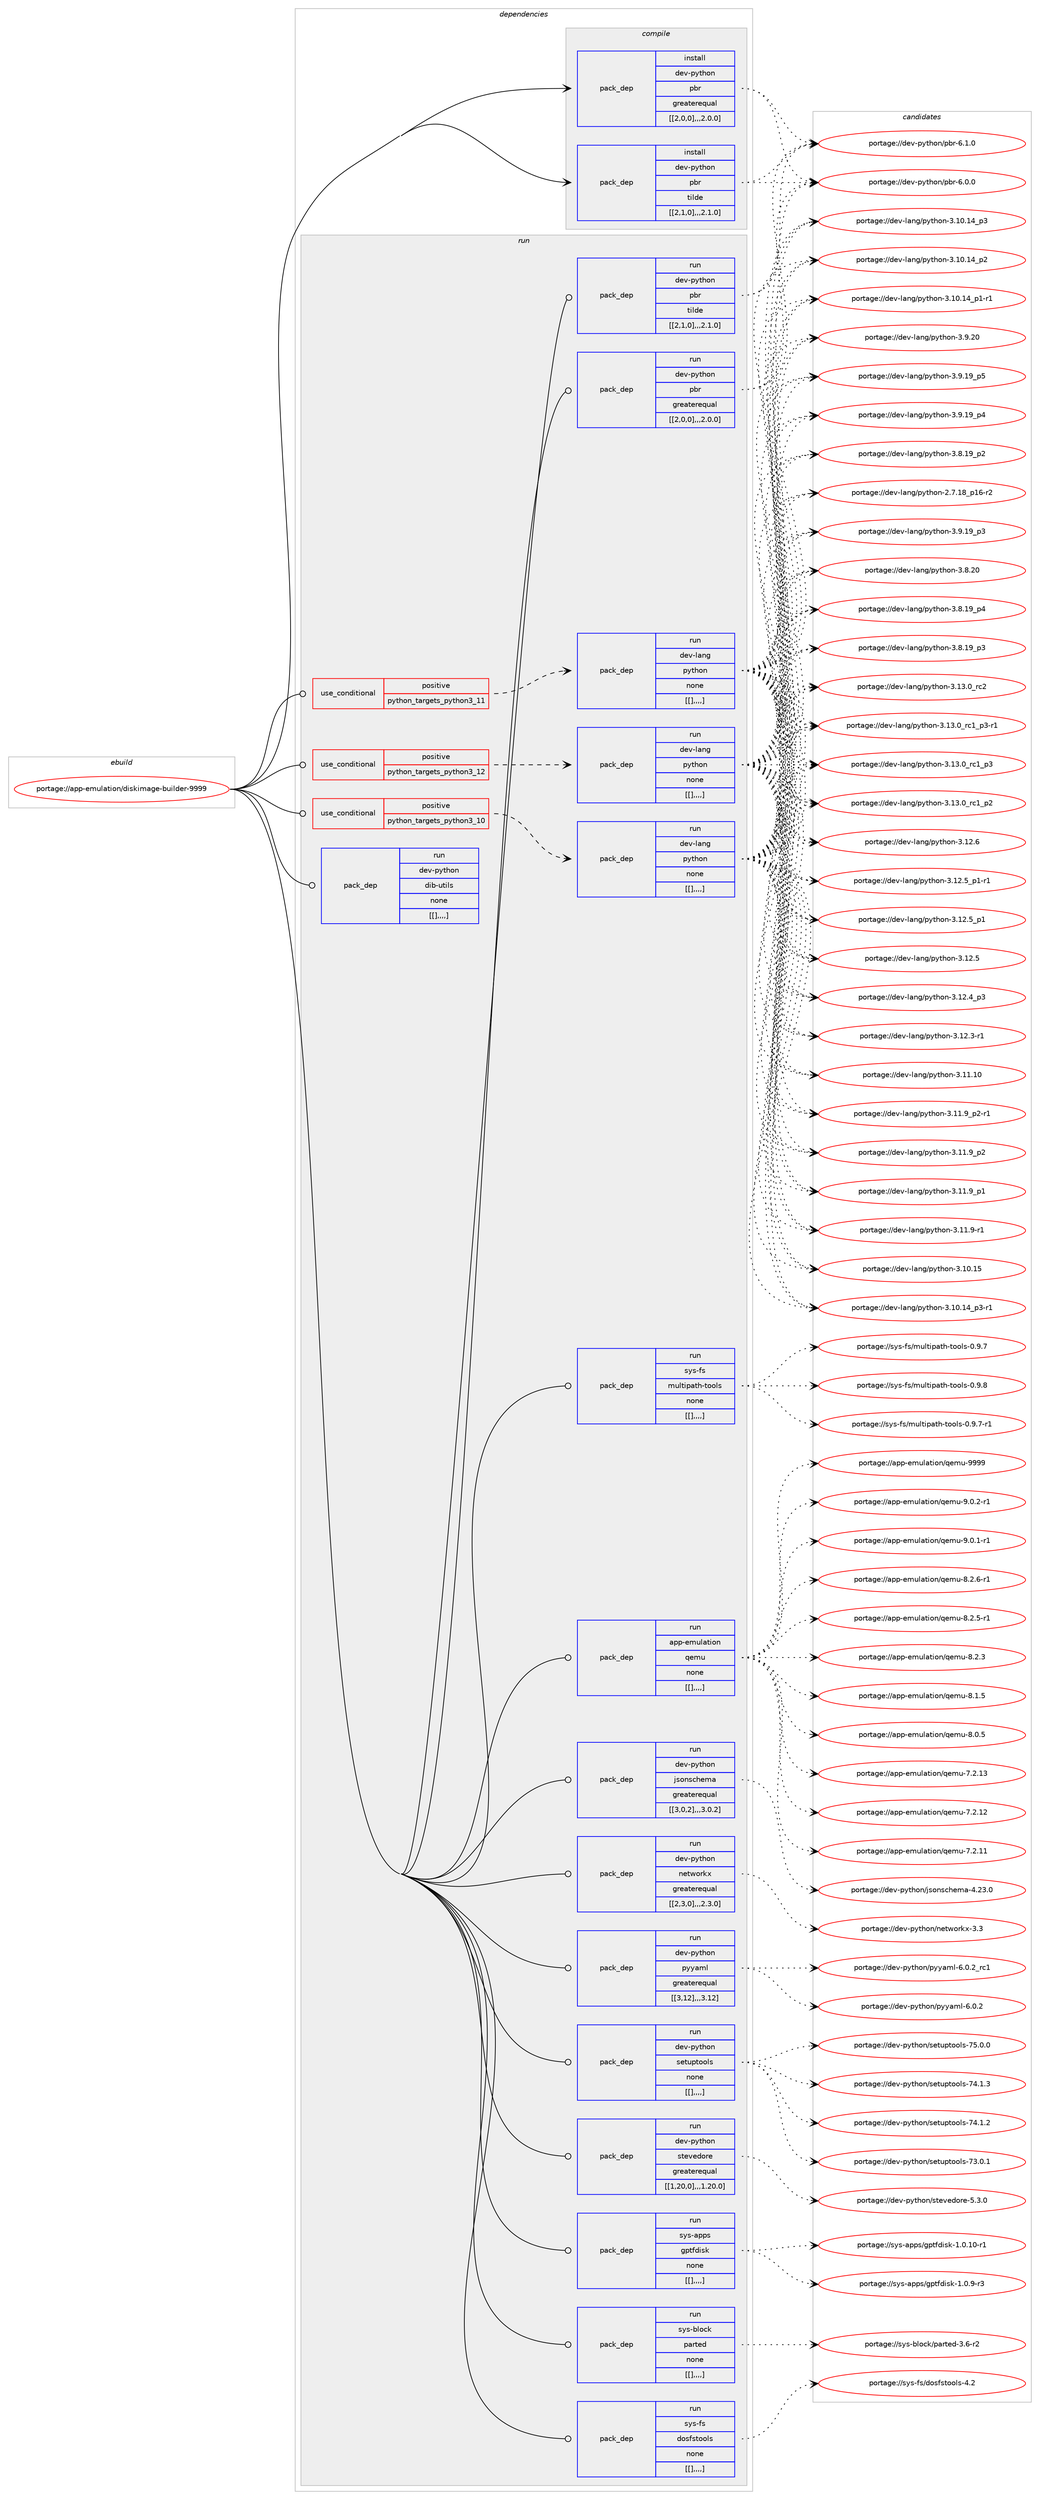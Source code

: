 digraph prolog {

# *************
# Graph options
# *************

newrank=true;
concentrate=true;
compound=true;
graph [rankdir=LR,fontname=Helvetica,fontsize=10,ranksep=1.5];#, ranksep=2.5, nodesep=0.2];
edge  [arrowhead=vee];
node  [fontname=Helvetica,fontsize=10];

# **********
# The ebuild
# **********

subgraph cluster_leftcol {
color=gray;
label=<<i>ebuild</i>>;
id [label="portage://app-emulation/diskimage-builder-9999", color=red, width=4, href="../app-emulation/diskimage-builder-9999.svg"];
}

# ****************
# The dependencies
# ****************

subgraph cluster_midcol {
color=gray;
label=<<i>dependencies</i>>;
subgraph cluster_compile {
fillcolor="#eeeeee";
style=filled;
label=<<i>compile</i>>;
subgraph pack17729 {
dependency24467 [label=<<TABLE BORDER="0" CELLBORDER="1" CELLSPACING="0" CELLPADDING="4" WIDTH="220"><TR><TD ROWSPAN="6" CELLPADDING="30">pack_dep</TD></TR><TR><TD WIDTH="110">install</TD></TR><TR><TD>dev-python</TD></TR><TR><TD>pbr</TD></TR><TR><TD>greaterequal</TD></TR><TR><TD>[[2,0,0],,,2.0.0]</TD></TR></TABLE>>, shape=none, color=blue];
}
id:e -> dependency24467:w [weight=20,style="solid",arrowhead="vee"];
subgraph pack17730 {
dependency24468 [label=<<TABLE BORDER="0" CELLBORDER="1" CELLSPACING="0" CELLPADDING="4" WIDTH="220"><TR><TD ROWSPAN="6" CELLPADDING="30">pack_dep</TD></TR><TR><TD WIDTH="110">install</TD></TR><TR><TD>dev-python</TD></TR><TR><TD>pbr</TD></TR><TR><TD>tilde</TD></TR><TR><TD>[[2,1,0],,,2.1.0]</TD></TR></TABLE>>, shape=none, color=blue];
}
id:e -> dependency24468:w [weight=20,style="solid",arrowhead="vee"];
}
subgraph cluster_compileandrun {
fillcolor="#eeeeee";
style=filled;
label=<<i>compile and run</i>>;
}
subgraph cluster_run {
fillcolor="#eeeeee";
style=filled;
label=<<i>run</i>>;
subgraph cond6586 {
dependency24469 [label=<<TABLE BORDER="0" CELLBORDER="1" CELLSPACING="0" CELLPADDING="4"><TR><TD ROWSPAN="3" CELLPADDING="10">use_conditional</TD></TR><TR><TD>positive</TD></TR><TR><TD>python_targets_python3_10</TD></TR></TABLE>>, shape=none, color=red];
subgraph pack17731 {
dependency24470 [label=<<TABLE BORDER="0" CELLBORDER="1" CELLSPACING="0" CELLPADDING="4" WIDTH="220"><TR><TD ROWSPAN="6" CELLPADDING="30">pack_dep</TD></TR><TR><TD WIDTH="110">run</TD></TR><TR><TD>dev-lang</TD></TR><TR><TD>python</TD></TR><TR><TD>none</TD></TR><TR><TD>[[],,,,]</TD></TR></TABLE>>, shape=none, color=blue];
}
dependency24469:e -> dependency24470:w [weight=20,style="dashed",arrowhead="vee"];
}
id:e -> dependency24469:w [weight=20,style="solid",arrowhead="odot"];
subgraph cond6587 {
dependency24471 [label=<<TABLE BORDER="0" CELLBORDER="1" CELLSPACING="0" CELLPADDING="4"><TR><TD ROWSPAN="3" CELLPADDING="10">use_conditional</TD></TR><TR><TD>positive</TD></TR><TR><TD>python_targets_python3_11</TD></TR></TABLE>>, shape=none, color=red];
subgraph pack17732 {
dependency24472 [label=<<TABLE BORDER="0" CELLBORDER="1" CELLSPACING="0" CELLPADDING="4" WIDTH="220"><TR><TD ROWSPAN="6" CELLPADDING="30">pack_dep</TD></TR><TR><TD WIDTH="110">run</TD></TR><TR><TD>dev-lang</TD></TR><TR><TD>python</TD></TR><TR><TD>none</TD></TR><TR><TD>[[],,,,]</TD></TR></TABLE>>, shape=none, color=blue];
}
dependency24471:e -> dependency24472:w [weight=20,style="dashed",arrowhead="vee"];
}
id:e -> dependency24471:w [weight=20,style="solid",arrowhead="odot"];
subgraph cond6588 {
dependency24473 [label=<<TABLE BORDER="0" CELLBORDER="1" CELLSPACING="0" CELLPADDING="4"><TR><TD ROWSPAN="3" CELLPADDING="10">use_conditional</TD></TR><TR><TD>positive</TD></TR><TR><TD>python_targets_python3_12</TD></TR></TABLE>>, shape=none, color=red];
subgraph pack17733 {
dependency24474 [label=<<TABLE BORDER="0" CELLBORDER="1" CELLSPACING="0" CELLPADDING="4" WIDTH="220"><TR><TD ROWSPAN="6" CELLPADDING="30">pack_dep</TD></TR><TR><TD WIDTH="110">run</TD></TR><TR><TD>dev-lang</TD></TR><TR><TD>python</TD></TR><TR><TD>none</TD></TR><TR><TD>[[],,,,]</TD></TR></TABLE>>, shape=none, color=blue];
}
dependency24473:e -> dependency24474:w [weight=20,style="dashed",arrowhead="vee"];
}
id:e -> dependency24473:w [weight=20,style="solid",arrowhead="odot"];
subgraph pack17734 {
dependency24475 [label=<<TABLE BORDER="0" CELLBORDER="1" CELLSPACING="0" CELLPADDING="4" WIDTH="220"><TR><TD ROWSPAN="6" CELLPADDING="30">pack_dep</TD></TR><TR><TD WIDTH="110">run</TD></TR><TR><TD>app-emulation</TD></TR><TR><TD>qemu</TD></TR><TR><TD>none</TD></TR><TR><TD>[[],,,,]</TD></TR></TABLE>>, shape=none, color=blue];
}
id:e -> dependency24475:w [weight=20,style="solid",arrowhead="odot"];
subgraph pack17735 {
dependency24476 [label=<<TABLE BORDER="0" CELLBORDER="1" CELLSPACING="0" CELLPADDING="4" WIDTH="220"><TR><TD ROWSPAN="6" CELLPADDING="30">pack_dep</TD></TR><TR><TD WIDTH="110">run</TD></TR><TR><TD>dev-python</TD></TR><TR><TD>jsonschema</TD></TR><TR><TD>greaterequal</TD></TR><TR><TD>[[3,0,2],,,3.0.2]</TD></TR></TABLE>>, shape=none, color=blue];
}
id:e -> dependency24476:w [weight=20,style="solid",arrowhead="odot"];
subgraph pack17736 {
dependency24477 [label=<<TABLE BORDER="0" CELLBORDER="1" CELLSPACING="0" CELLPADDING="4" WIDTH="220"><TR><TD ROWSPAN="6" CELLPADDING="30">pack_dep</TD></TR><TR><TD WIDTH="110">run</TD></TR><TR><TD>dev-python</TD></TR><TR><TD>networkx</TD></TR><TR><TD>greaterequal</TD></TR><TR><TD>[[2,3,0],,,2.3.0]</TD></TR></TABLE>>, shape=none, color=blue];
}
id:e -> dependency24477:w [weight=20,style="solid",arrowhead="odot"];
subgraph pack17737 {
dependency24478 [label=<<TABLE BORDER="0" CELLBORDER="1" CELLSPACING="0" CELLPADDING="4" WIDTH="220"><TR><TD ROWSPAN="6" CELLPADDING="30">pack_dep</TD></TR><TR><TD WIDTH="110">run</TD></TR><TR><TD>dev-python</TD></TR><TR><TD>pbr</TD></TR><TR><TD>greaterequal</TD></TR><TR><TD>[[2,0,0],,,2.0.0]</TD></TR></TABLE>>, shape=none, color=blue];
}
id:e -> dependency24478:w [weight=20,style="solid",arrowhead="odot"];
subgraph pack17738 {
dependency24479 [label=<<TABLE BORDER="0" CELLBORDER="1" CELLSPACING="0" CELLPADDING="4" WIDTH="220"><TR><TD ROWSPAN="6" CELLPADDING="30">pack_dep</TD></TR><TR><TD WIDTH="110">run</TD></TR><TR><TD>dev-python</TD></TR><TR><TD>pyyaml</TD></TR><TR><TD>greaterequal</TD></TR><TR><TD>[[3,12],,,3.12]</TD></TR></TABLE>>, shape=none, color=blue];
}
id:e -> dependency24479:w [weight=20,style="solid",arrowhead="odot"];
subgraph pack17739 {
dependency24480 [label=<<TABLE BORDER="0" CELLBORDER="1" CELLSPACING="0" CELLPADDING="4" WIDTH="220"><TR><TD ROWSPAN="6" CELLPADDING="30">pack_dep</TD></TR><TR><TD WIDTH="110">run</TD></TR><TR><TD>dev-python</TD></TR><TR><TD>setuptools</TD></TR><TR><TD>none</TD></TR><TR><TD>[[],,,,]</TD></TR></TABLE>>, shape=none, color=blue];
}
id:e -> dependency24480:w [weight=20,style="solid",arrowhead="odot"];
subgraph pack17740 {
dependency24481 [label=<<TABLE BORDER="0" CELLBORDER="1" CELLSPACING="0" CELLPADDING="4" WIDTH="220"><TR><TD ROWSPAN="6" CELLPADDING="30">pack_dep</TD></TR><TR><TD WIDTH="110">run</TD></TR><TR><TD>dev-python</TD></TR><TR><TD>stevedore</TD></TR><TR><TD>greaterequal</TD></TR><TR><TD>[[1,20,0],,,1.20.0]</TD></TR></TABLE>>, shape=none, color=blue];
}
id:e -> dependency24481:w [weight=20,style="solid",arrowhead="odot"];
subgraph pack17741 {
dependency24482 [label=<<TABLE BORDER="0" CELLBORDER="1" CELLSPACING="0" CELLPADDING="4" WIDTH="220"><TR><TD ROWSPAN="6" CELLPADDING="30">pack_dep</TD></TR><TR><TD WIDTH="110">run</TD></TR><TR><TD>sys-apps</TD></TR><TR><TD>gptfdisk</TD></TR><TR><TD>none</TD></TR><TR><TD>[[],,,,]</TD></TR></TABLE>>, shape=none, color=blue];
}
id:e -> dependency24482:w [weight=20,style="solid",arrowhead="odot"];
subgraph pack17742 {
dependency24483 [label=<<TABLE BORDER="0" CELLBORDER="1" CELLSPACING="0" CELLPADDING="4" WIDTH="220"><TR><TD ROWSPAN="6" CELLPADDING="30">pack_dep</TD></TR><TR><TD WIDTH="110">run</TD></TR><TR><TD>sys-block</TD></TR><TR><TD>parted</TD></TR><TR><TD>none</TD></TR><TR><TD>[[],,,,]</TD></TR></TABLE>>, shape=none, color=blue];
}
id:e -> dependency24483:w [weight=20,style="solid",arrowhead="odot"];
subgraph pack17743 {
dependency24484 [label=<<TABLE BORDER="0" CELLBORDER="1" CELLSPACING="0" CELLPADDING="4" WIDTH="220"><TR><TD ROWSPAN="6" CELLPADDING="30">pack_dep</TD></TR><TR><TD WIDTH="110">run</TD></TR><TR><TD>sys-fs</TD></TR><TR><TD>dosfstools</TD></TR><TR><TD>none</TD></TR><TR><TD>[[],,,,]</TD></TR></TABLE>>, shape=none, color=blue];
}
id:e -> dependency24484:w [weight=20,style="solid",arrowhead="odot"];
subgraph pack17744 {
dependency24485 [label=<<TABLE BORDER="0" CELLBORDER="1" CELLSPACING="0" CELLPADDING="4" WIDTH="220"><TR><TD ROWSPAN="6" CELLPADDING="30">pack_dep</TD></TR><TR><TD WIDTH="110">run</TD></TR><TR><TD>sys-fs</TD></TR><TR><TD>multipath-tools</TD></TR><TR><TD>none</TD></TR><TR><TD>[[],,,,]</TD></TR></TABLE>>, shape=none, color=blue];
}
id:e -> dependency24485:w [weight=20,style="solid",arrowhead="odot"];
subgraph pack17745 {
dependency24486 [label=<<TABLE BORDER="0" CELLBORDER="1" CELLSPACING="0" CELLPADDING="4" WIDTH="220"><TR><TD ROWSPAN="6" CELLPADDING="30">pack_dep</TD></TR><TR><TD WIDTH="110">run</TD></TR><TR><TD>dev-python</TD></TR><TR><TD>dib-utils</TD></TR><TR><TD>none</TD></TR><TR><TD>[[],,,,]</TD></TR></TABLE>>, shape=none, color=blue];
}
id:e -> dependency24486:w [weight=20,style="solid",arrowhead="odot"];
subgraph pack17746 {
dependency24487 [label=<<TABLE BORDER="0" CELLBORDER="1" CELLSPACING="0" CELLPADDING="4" WIDTH="220"><TR><TD ROWSPAN="6" CELLPADDING="30">pack_dep</TD></TR><TR><TD WIDTH="110">run</TD></TR><TR><TD>dev-python</TD></TR><TR><TD>pbr</TD></TR><TR><TD>tilde</TD></TR><TR><TD>[[2,1,0],,,2.1.0]</TD></TR></TABLE>>, shape=none, color=blue];
}
id:e -> dependency24487:w [weight=20,style="solid",arrowhead="odot"];
}
}

# **************
# The candidates
# **************

subgraph cluster_choices {
rank=same;
color=gray;
label=<<i>candidates</i>>;

subgraph choice17729 {
color=black;
nodesep=1;
choice100101118451121211161041111104711298114455446494648 [label="portage://dev-python/pbr-6.1.0", color=red, width=4,href="../dev-python/pbr-6.1.0.svg"];
choice100101118451121211161041111104711298114455446484648 [label="portage://dev-python/pbr-6.0.0", color=red, width=4,href="../dev-python/pbr-6.0.0.svg"];
dependency24467:e -> choice100101118451121211161041111104711298114455446494648:w [style=dotted,weight="100"];
dependency24467:e -> choice100101118451121211161041111104711298114455446484648:w [style=dotted,weight="100"];
}
subgraph choice17730 {
color=black;
nodesep=1;
choice100101118451121211161041111104711298114455446494648 [label="portage://dev-python/pbr-6.1.0", color=red, width=4,href="../dev-python/pbr-6.1.0.svg"];
choice100101118451121211161041111104711298114455446484648 [label="portage://dev-python/pbr-6.0.0", color=red, width=4,href="../dev-python/pbr-6.0.0.svg"];
dependency24468:e -> choice100101118451121211161041111104711298114455446494648:w [style=dotted,weight="100"];
dependency24468:e -> choice100101118451121211161041111104711298114455446484648:w [style=dotted,weight="100"];
}
subgraph choice17731 {
color=black;
nodesep=1;
choice10010111845108971101034711212111610411111045514649514648951149950 [label="portage://dev-lang/python-3.13.0_rc2", color=red, width=4,href="../dev-lang/python-3.13.0_rc2.svg"];
choice1001011184510897110103471121211161041111104551464951464895114994995112514511449 [label="portage://dev-lang/python-3.13.0_rc1_p3-r1", color=red, width=4,href="../dev-lang/python-3.13.0_rc1_p3-r1.svg"];
choice100101118451089711010347112121116104111110455146495146489511499499511251 [label="portage://dev-lang/python-3.13.0_rc1_p3", color=red, width=4,href="../dev-lang/python-3.13.0_rc1_p3.svg"];
choice100101118451089711010347112121116104111110455146495146489511499499511250 [label="portage://dev-lang/python-3.13.0_rc1_p2", color=red, width=4,href="../dev-lang/python-3.13.0_rc1_p2.svg"];
choice10010111845108971101034711212111610411111045514649504654 [label="portage://dev-lang/python-3.12.6", color=red, width=4,href="../dev-lang/python-3.12.6.svg"];
choice1001011184510897110103471121211161041111104551464950465395112494511449 [label="portage://dev-lang/python-3.12.5_p1-r1", color=red, width=4,href="../dev-lang/python-3.12.5_p1-r1.svg"];
choice100101118451089711010347112121116104111110455146495046539511249 [label="portage://dev-lang/python-3.12.5_p1", color=red, width=4,href="../dev-lang/python-3.12.5_p1.svg"];
choice10010111845108971101034711212111610411111045514649504653 [label="portage://dev-lang/python-3.12.5", color=red, width=4,href="../dev-lang/python-3.12.5.svg"];
choice100101118451089711010347112121116104111110455146495046529511251 [label="portage://dev-lang/python-3.12.4_p3", color=red, width=4,href="../dev-lang/python-3.12.4_p3.svg"];
choice100101118451089711010347112121116104111110455146495046514511449 [label="portage://dev-lang/python-3.12.3-r1", color=red, width=4,href="../dev-lang/python-3.12.3-r1.svg"];
choice1001011184510897110103471121211161041111104551464949464948 [label="portage://dev-lang/python-3.11.10", color=red, width=4,href="../dev-lang/python-3.11.10.svg"];
choice1001011184510897110103471121211161041111104551464949465795112504511449 [label="portage://dev-lang/python-3.11.9_p2-r1", color=red, width=4,href="../dev-lang/python-3.11.9_p2-r1.svg"];
choice100101118451089711010347112121116104111110455146494946579511250 [label="portage://dev-lang/python-3.11.9_p2", color=red, width=4,href="../dev-lang/python-3.11.9_p2.svg"];
choice100101118451089711010347112121116104111110455146494946579511249 [label="portage://dev-lang/python-3.11.9_p1", color=red, width=4,href="../dev-lang/python-3.11.9_p1.svg"];
choice100101118451089711010347112121116104111110455146494946574511449 [label="portage://dev-lang/python-3.11.9-r1", color=red, width=4,href="../dev-lang/python-3.11.9-r1.svg"];
choice1001011184510897110103471121211161041111104551464948464953 [label="portage://dev-lang/python-3.10.15", color=red, width=4,href="../dev-lang/python-3.10.15.svg"];
choice100101118451089711010347112121116104111110455146494846495295112514511449 [label="portage://dev-lang/python-3.10.14_p3-r1", color=red, width=4,href="../dev-lang/python-3.10.14_p3-r1.svg"];
choice10010111845108971101034711212111610411111045514649484649529511251 [label="portage://dev-lang/python-3.10.14_p3", color=red, width=4,href="../dev-lang/python-3.10.14_p3.svg"];
choice10010111845108971101034711212111610411111045514649484649529511250 [label="portage://dev-lang/python-3.10.14_p2", color=red, width=4,href="../dev-lang/python-3.10.14_p2.svg"];
choice100101118451089711010347112121116104111110455146494846495295112494511449 [label="portage://dev-lang/python-3.10.14_p1-r1", color=red, width=4,href="../dev-lang/python-3.10.14_p1-r1.svg"];
choice10010111845108971101034711212111610411111045514657465048 [label="portage://dev-lang/python-3.9.20", color=red, width=4,href="../dev-lang/python-3.9.20.svg"];
choice100101118451089711010347112121116104111110455146574649579511253 [label="portage://dev-lang/python-3.9.19_p5", color=red, width=4,href="../dev-lang/python-3.9.19_p5.svg"];
choice100101118451089711010347112121116104111110455146574649579511252 [label="portage://dev-lang/python-3.9.19_p4", color=red, width=4,href="../dev-lang/python-3.9.19_p4.svg"];
choice100101118451089711010347112121116104111110455146574649579511251 [label="portage://dev-lang/python-3.9.19_p3", color=red, width=4,href="../dev-lang/python-3.9.19_p3.svg"];
choice10010111845108971101034711212111610411111045514656465048 [label="portage://dev-lang/python-3.8.20", color=red, width=4,href="../dev-lang/python-3.8.20.svg"];
choice100101118451089711010347112121116104111110455146564649579511252 [label="portage://dev-lang/python-3.8.19_p4", color=red, width=4,href="../dev-lang/python-3.8.19_p4.svg"];
choice100101118451089711010347112121116104111110455146564649579511251 [label="portage://dev-lang/python-3.8.19_p3", color=red, width=4,href="../dev-lang/python-3.8.19_p3.svg"];
choice100101118451089711010347112121116104111110455146564649579511250 [label="portage://dev-lang/python-3.8.19_p2", color=red, width=4,href="../dev-lang/python-3.8.19_p2.svg"];
choice100101118451089711010347112121116104111110455046554649569511249544511450 [label="portage://dev-lang/python-2.7.18_p16-r2", color=red, width=4,href="../dev-lang/python-2.7.18_p16-r2.svg"];
dependency24470:e -> choice10010111845108971101034711212111610411111045514649514648951149950:w [style=dotted,weight="100"];
dependency24470:e -> choice1001011184510897110103471121211161041111104551464951464895114994995112514511449:w [style=dotted,weight="100"];
dependency24470:e -> choice100101118451089711010347112121116104111110455146495146489511499499511251:w [style=dotted,weight="100"];
dependency24470:e -> choice100101118451089711010347112121116104111110455146495146489511499499511250:w [style=dotted,weight="100"];
dependency24470:e -> choice10010111845108971101034711212111610411111045514649504654:w [style=dotted,weight="100"];
dependency24470:e -> choice1001011184510897110103471121211161041111104551464950465395112494511449:w [style=dotted,weight="100"];
dependency24470:e -> choice100101118451089711010347112121116104111110455146495046539511249:w [style=dotted,weight="100"];
dependency24470:e -> choice10010111845108971101034711212111610411111045514649504653:w [style=dotted,weight="100"];
dependency24470:e -> choice100101118451089711010347112121116104111110455146495046529511251:w [style=dotted,weight="100"];
dependency24470:e -> choice100101118451089711010347112121116104111110455146495046514511449:w [style=dotted,weight="100"];
dependency24470:e -> choice1001011184510897110103471121211161041111104551464949464948:w [style=dotted,weight="100"];
dependency24470:e -> choice1001011184510897110103471121211161041111104551464949465795112504511449:w [style=dotted,weight="100"];
dependency24470:e -> choice100101118451089711010347112121116104111110455146494946579511250:w [style=dotted,weight="100"];
dependency24470:e -> choice100101118451089711010347112121116104111110455146494946579511249:w [style=dotted,weight="100"];
dependency24470:e -> choice100101118451089711010347112121116104111110455146494946574511449:w [style=dotted,weight="100"];
dependency24470:e -> choice1001011184510897110103471121211161041111104551464948464953:w [style=dotted,weight="100"];
dependency24470:e -> choice100101118451089711010347112121116104111110455146494846495295112514511449:w [style=dotted,weight="100"];
dependency24470:e -> choice10010111845108971101034711212111610411111045514649484649529511251:w [style=dotted,weight="100"];
dependency24470:e -> choice10010111845108971101034711212111610411111045514649484649529511250:w [style=dotted,weight="100"];
dependency24470:e -> choice100101118451089711010347112121116104111110455146494846495295112494511449:w [style=dotted,weight="100"];
dependency24470:e -> choice10010111845108971101034711212111610411111045514657465048:w [style=dotted,weight="100"];
dependency24470:e -> choice100101118451089711010347112121116104111110455146574649579511253:w [style=dotted,weight="100"];
dependency24470:e -> choice100101118451089711010347112121116104111110455146574649579511252:w [style=dotted,weight="100"];
dependency24470:e -> choice100101118451089711010347112121116104111110455146574649579511251:w [style=dotted,weight="100"];
dependency24470:e -> choice10010111845108971101034711212111610411111045514656465048:w [style=dotted,weight="100"];
dependency24470:e -> choice100101118451089711010347112121116104111110455146564649579511252:w [style=dotted,weight="100"];
dependency24470:e -> choice100101118451089711010347112121116104111110455146564649579511251:w [style=dotted,weight="100"];
dependency24470:e -> choice100101118451089711010347112121116104111110455146564649579511250:w [style=dotted,weight="100"];
dependency24470:e -> choice100101118451089711010347112121116104111110455046554649569511249544511450:w [style=dotted,weight="100"];
}
subgraph choice17732 {
color=black;
nodesep=1;
choice10010111845108971101034711212111610411111045514649514648951149950 [label="portage://dev-lang/python-3.13.0_rc2", color=red, width=4,href="../dev-lang/python-3.13.0_rc2.svg"];
choice1001011184510897110103471121211161041111104551464951464895114994995112514511449 [label="portage://dev-lang/python-3.13.0_rc1_p3-r1", color=red, width=4,href="../dev-lang/python-3.13.0_rc1_p3-r1.svg"];
choice100101118451089711010347112121116104111110455146495146489511499499511251 [label="portage://dev-lang/python-3.13.0_rc1_p3", color=red, width=4,href="../dev-lang/python-3.13.0_rc1_p3.svg"];
choice100101118451089711010347112121116104111110455146495146489511499499511250 [label="portage://dev-lang/python-3.13.0_rc1_p2", color=red, width=4,href="../dev-lang/python-3.13.0_rc1_p2.svg"];
choice10010111845108971101034711212111610411111045514649504654 [label="portage://dev-lang/python-3.12.6", color=red, width=4,href="../dev-lang/python-3.12.6.svg"];
choice1001011184510897110103471121211161041111104551464950465395112494511449 [label="portage://dev-lang/python-3.12.5_p1-r1", color=red, width=4,href="../dev-lang/python-3.12.5_p1-r1.svg"];
choice100101118451089711010347112121116104111110455146495046539511249 [label="portage://dev-lang/python-3.12.5_p1", color=red, width=4,href="../dev-lang/python-3.12.5_p1.svg"];
choice10010111845108971101034711212111610411111045514649504653 [label="portage://dev-lang/python-3.12.5", color=red, width=4,href="../dev-lang/python-3.12.5.svg"];
choice100101118451089711010347112121116104111110455146495046529511251 [label="portage://dev-lang/python-3.12.4_p3", color=red, width=4,href="../dev-lang/python-3.12.4_p3.svg"];
choice100101118451089711010347112121116104111110455146495046514511449 [label="portage://dev-lang/python-3.12.3-r1", color=red, width=4,href="../dev-lang/python-3.12.3-r1.svg"];
choice1001011184510897110103471121211161041111104551464949464948 [label="portage://dev-lang/python-3.11.10", color=red, width=4,href="../dev-lang/python-3.11.10.svg"];
choice1001011184510897110103471121211161041111104551464949465795112504511449 [label="portage://dev-lang/python-3.11.9_p2-r1", color=red, width=4,href="../dev-lang/python-3.11.9_p2-r1.svg"];
choice100101118451089711010347112121116104111110455146494946579511250 [label="portage://dev-lang/python-3.11.9_p2", color=red, width=4,href="../dev-lang/python-3.11.9_p2.svg"];
choice100101118451089711010347112121116104111110455146494946579511249 [label="portage://dev-lang/python-3.11.9_p1", color=red, width=4,href="../dev-lang/python-3.11.9_p1.svg"];
choice100101118451089711010347112121116104111110455146494946574511449 [label="portage://dev-lang/python-3.11.9-r1", color=red, width=4,href="../dev-lang/python-3.11.9-r1.svg"];
choice1001011184510897110103471121211161041111104551464948464953 [label="portage://dev-lang/python-3.10.15", color=red, width=4,href="../dev-lang/python-3.10.15.svg"];
choice100101118451089711010347112121116104111110455146494846495295112514511449 [label="portage://dev-lang/python-3.10.14_p3-r1", color=red, width=4,href="../dev-lang/python-3.10.14_p3-r1.svg"];
choice10010111845108971101034711212111610411111045514649484649529511251 [label="portage://dev-lang/python-3.10.14_p3", color=red, width=4,href="../dev-lang/python-3.10.14_p3.svg"];
choice10010111845108971101034711212111610411111045514649484649529511250 [label="portage://dev-lang/python-3.10.14_p2", color=red, width=4,href="../dev-lang/python-3.10.14_p2.svg"];
choice100101118451089711010347112121116104111110455146494846495295112494511449 [label="portage://dev-lang/python-3.10.14_p1-r1", color=red, width=4,href="../dev-lang/python-3.10.14_p1-r1.svg"];
choice10010111845108971101034711212111610411111045514657465048 [label="portage://dev-lang/python-3.9.20", color=red, width=4,href="../dev-lang/python-3.9.20.svg"];
choice100101118451089711010347112121116104111110455146574649579511253 [label="portage://dev-lang/python-3.9.19_p5", color=red, width=4,href="../dev-lang/python-3.9.19_p5.svg"];
choice100101118451089711010347112121116104111110455146574649579511252 [label="portage://dev-lang/python-3.9.19_p4", color=red, width=4,href="../dev-lang/python-3.9.19_p4.svg"];
choice100101118451089711010347112121116104111110455146574649579511251 [label="portage://dev-lang/python-3.9.19_p3", color=red, width=4,href="../dev-lang/python-3.9.19_p3.svg"];
choice10010111845108971101034711212111610411111045514656465048 [label="portage://dev-lang/python-3.8.20", color=red, width=4,href="../dev-lang/python-3.8.20.svg"];
choice100101118451089711010347112121116104111110455146564649579511252 [label="portage://dev-lang/python-3.8.19_p4", color=red, width=4,href="../dev-lang/python-3.8.19_p4.svg"];
choice100101118451089711010347112121116104111110455146564649579511251 [label="portage://dev-lang/python-3.8.19_p3", color=red, width=4,href="../dev-lang/python-3.8.19_p3.svg"];
choice100101118451089711010347112121116104111110455146564649579511250 [label="portage://dev-lang/python-3.8.19_p2", color=red, width=4,href="../dev-lang/python-3.8.19_p2.svg"];
choice100101118451089711010347112121116104111110455046554649569511249544511450 [label="portage://dev-lang/python-2.7.18_p16-r2", color=red, width=4,href="../dev-lang/python-2.7.18_p16-r2.svg"];
dependency24472:e -> choice10010111845108971101034711212111610411111045514649514648951149950:w [style=dotted,weight="100"];
dependency24472:e -> choice1001011184510897110103471121211161041111104551464951464895114994995112514511449:w [style=dotted,weight="100"];
dependency24472:e -> choice100101118451089711010347112121116104111110455146495146489511499499511251:w [style=dotted,weight="100"];
dependency24472:e -> choice100101118451089711010347112121116104111110455146495146489511499499511250:w [style=dotted,weight="100"];
dependency24472:e -> choice10010111845108971101034711212111610411111045514649504654:w [style=dotted,weight="100"];
dependency24472:e -> choice1001011184510897110103471121211161041111104551464950465395112494511449:w [style=dotted,weight="100"];
dependency24472:e -> choice100101118451089711010347112121116104111110455146495046539511249:w [style=dotted,weight="100"];
dependency24472:e -> choice10010111845108971101034711212111610411111045514649504653:w [style=dotted,weight="100"];
dependency24472:e -> choice100101118451089711010347112121116104111110455146495046529511251:w [style=dotted,weight="100"];
dependency24472:e -> choice100101118451089711010347112121116104111110455146495046514511449:w [style=dotted,weight="100"];
dependency24472:e -> choice1001011184510897110103471121211161041111104551464949464948:w [style=dotted,weight="100"];
dependency24472:e -> choice1001011184510897110103471121211161041111104551464949465795112504511449:w [style=dotted,weight="100"];
dependency24472:e -> choice100101118451089711010347112121116104111110455146494946579511250:w [style=dotted,weight="100"];
dependency24472:e -> choice100101118451089711010347112121116104111110455146494946579511249:w [style=dotted,weight="100"];
dependency24472:e -> choice100101118451089711010347112121116104111110455146494946574511449:w [style=dotted,weight="100"];
dependency24472:e -> choice1001011184510897110103471121211161041111104551464948464953:w [style=dotted,weight="100"];
dependency24472:e -> choice100101118451089711010347112121116104111110455146494846495295112514511449:w [style=dotted,weight="100"];
dependency24472:e -> choice10010111845108971101034711212111610411111045514649484649529511251:w [style=dotted,weight="100"];
dependency24472:e -> choice10010111845108971101034711212111610411111045514649484649529511250:w [style=dotted,weight="100"];
dependency24472:e -> choice100101118451089711010347112121116104111110455146494846495295112494511449:w [style=dotted,weight="100"];
dependency24472:e -> choice10010111845108971101034711212111610411111045514657465048:w [style=dotted,weight="100"];
dependency24472:e -> choice100101118451089711010347112121116104111110455146574649579511253:w [style=dotted,weight="100"];
dependency24472:e -> choice100101118451089711010347112121116104111110455146574649579511252:w [style=dotted,weight="100"];
dependency24472:e -> choice100101118451089711010347112121116104111110455146574649579511251:w [style=dotted,weight="100"];
dependency24472:e -> choice10010111845108971101034711212111610411111045514656465048:w [style=dotted,weight="100"];
dependency24472:e -> choice100101118451089711010347112121116104111110455146564649579511252:w [style=dotted,weight="100"];
dependency24472:e -> choice100101118451089711010347112121116104111110455146564649579511251:w [style=dotted,weight="100"];
dependency24472:e -> choice100101118451089711010347112121116104111110455146564649579511250:w [style=dotted,weight="100"];
dependency24472:e -> choice100101118451089711010347112121116104111110455046554649569511249544511450:w [style=dotted,weight="100"];
}
subgraph choice17733 {
color=black;
nodesep=1;
choice10010111845108971101034711212111610411111045514649514648951149950 [label="portage://dev-lang/python-3.13.0_rc2", color=red, width=4,href="../dev-lang/python-3.13.0_rc2.svg"];
choice1001011184510897110103471121211161041111104551464951464895114994995112514511449 [label="portage://dev-lang/python-3.13.0_rc1_p3-r1", color=red, width=4,href="../dev-lang/python-3.13.0_rc1_p3-r1.svg"];
choice100101118451089711010347112121116104111110455146495146489511499499511251 [label="portage://dev-lang/python-3.13.0_rc1_p3", color=red, width=4,href="../dev-lang/python-3.13.0_rc1_p3.svg"];
choice100101118451089711010347112121116104111110455146495146489511499499511250 [label="portage://dev-lang/python-3.13.0_rc1_p2", color=red, width=4,href="../dev-lang/python-3.13.0_rc1_p2.svg"];
choice10010111845108971101034711212111610411111045514649504654 [label="portage://dev-lang/python-3.12.6", color=red, width=4,href="../dev-lang/python-3.12.6.svg"];
choice1001011184510897110103471121211161041111104551464950465395112494511449 [label="portage://dev-lang/python-3.12.5_p1-r1", color=red, width=4,href="../dev-lang/python-3.12.5_p1-r1.svg"];
choice100101118451089711010347112121116104111110455146495046539511249 [label="portage://dev-lang/python-3.12.5_p1", color=red, width=4,href="../dev-lang/python-3.12.5_p1.svg"];
choice10010111845108971101034711212111610411111045514649504653 [label="portage://dev-lang/python-3.12.5", color=red, width=4,href="../dev-lang/python-3.12.5.svg"];
choice100101118451089711010347112121116104111110455146495046529511251 [label="portage://dev-lang/python-3.12.4_p3", color=red, width=4,href="../dev-lang/python-3.12.4_p3.svg"];
choice100101118451089711010347112121116104111110455146495046514511449 [label="portage://dev-lang/python-3.12.3-r1", color=red, width=4,href="../dev-lang/python-3.12.3-r1.svg"];
choice1001011184510897110103471121211161041111104551464949464948 [label="portage://dev-lang/python-3.11.10", color=red, width=4,href="../dev-lang/python-3.11.10.svg"];
choice1001011184510897110103471121211161041111104551464949465795112504511449 [label="portage://dev-lang/python-3.11.9_p2-r1", color=red, width=4,href="../dev-lang/python-3.11.9_p2-r1.svg"];
choice100101118451089711010347112121116104111110455146494946579511250 [label="portage://dev-lang/python-3.11.9_p2", color=red, width=4,href="../dev-lang/python-3.11.9_p2.svg"];
choice100101118451089711010347112121116104111110455146494946579511249 [label="portage://dev-lang/python-3.11.9_p1", color=red, width=4,href="../dev-lang/python-3.11.9_p1.svg"];
choice100101118451089711010347112121116104111110455146494946574511449 [label="portage://dev-lang/python-3.11.9-r1", color=red, width=4,href="../dev-lang/python-3.11.9-r1.svg"];
choice1001011184510897110103471121211161041111104551464948464953 [label="portage://dev-lang/python-3.10.15", color=red, width=4,href="../dev-lang/python-3.10.15.svg"];
choice100101118451089711010347112121116104111110455146494846495295112514511449 [label="portage://dev-lang/python-3.10.14_p3-r1", color=red, width=4,href="../dev-lang/python-3.10.14_p3-r1.svg"];
choice10010111845108971101034711212111610411111045514649484649529511251 [label="portage://dev-lang/python-3.10.14_p3", color=red, width=4,href="../dev-lang/python-3.10.14_p3.svg"];
choice10010111845108971101034711212111610411111045514649484649529511250 [label="portage://dev-lang/python-3.10.14_p2", color=red, width=4,href="../dev-lang/python-3.10.14_p2.svg"];
choice100101118451089711010347112121116104111110455146494846495295112494511449 [label="portage://dev-lang/python-3.10.14_p1-r1", color=red, width=4,href="../dev-lang/python-3.10.14_p1-r1.svg"];
choice10010111845108971101034711212111610411111045514657465048 [label="portage://dev-lang/python-3.9.20", color=red, width=4,href="../dev-lang/python-3.9.20.svg"];
choice100101118451089711010347112121116104111110455146574649579511253 [label="portage://dev-lang/python-3.9.19_p5", color=red, width=4,href="../dev-lang/python-3.9.19_p5.svg"];
choice100101118451089711010347112121116104111110455146574649579511252 [label="portage://dev-lang/python-3.9.19_p4", color=red, width=4,href="../dev-lang/python-3.9.19_p4.svg"];
choice100101118451089711010347112121116104111110455146574649579511251 [label="portage://dev-lang/python-3.9.19_p3", color=red, width=4,href="../dev-lang/python-3.9.19_p3.svg"];
choice10010111845108971101034711212111610411111045514656465048 [label="portage://dev-lang/python-3.8.20", color=red, width=4,href="../dev-lang/python-3.8.20.svg"];
choice100101118451089711010347112121116104111110455146564649579511252 [label="portage://dev-lang/python-3.8.19_p4", color=red, width=4,href="../dev-lang/python-3.8.19_p4.svg"];
choice100101118451089711010347112121116104111110455146564649579511251 [label="portage://dev-lang/python-3.8.19_p3", color=red, width=4,href="../dev-lang/python-3.8.19_p3.svg"];
choice100101118451089711010347112121116104111110455146564649579511250 [label="portage://dev-lang/python-3.8.19_p2", color=red, width=4,href="../dev-lang/python-3.8.19_p2.svg"];
choice100101118451089711010347112121116104111110455046554649569511249544511450 [label="portage://dev-lang/python-2.7.18_p16-r2", color=red, width=4,href="../dev-lang/python-2.7.18_p16-r2.svg"];
dependency24474:e -> choice10010111845108971101034711212111610411111045514649514648951149950:w [style=dotted,weight="100"];
dependency24474:e -> choice1001011184510897110103471121211161041111104551464951464895114994995112514511449:w [style=dotted,weight="100"];
dependency24474:e -> choice100101118451089711010347112121116104111110455146495146489511499499511251:w [style=dotted,weight="100"];
dependency24474:e -> choice100101118451089711010347112121116104111110455146495146489511499499511250:w [style=dotted,weight="100"];
dependency24474:e -> choice10010111845108971101034711212111610411111045514649504654:w [style=dotted,weight="100"];
dependency24474:e -> choice1001011184510897110103471121211161041111104551464950465395112494511449:w [style=dotted,weight="100"];
dependency24474:e -> choice100101118451089711010347112121116104111110455146495046539511249:w [style=dotted,weight="100"];
dependency24474:e -> choice10010111845108971101034711212111610411111045514649504653:w [style=dotted,weight="100"];
dependency24474:e -> choice100101118451089711010347112121116104111110455146495046529511251:w [style=dotted,weight="100"];
dependency24474:e -> choice100101118451089711010347112121116104111110455146495046514511449:w [style=dotted,weight="100"];
dependency24474:e -> choice1001011184510897110103471121211161041111104551464949464948:w [style=dotted,weight="100"];
dependency24474:e -> choice1001011184510897110103471121211161041111104551464949465795112504511449:w [style=dotted,weight="100"];
dependency24474:e -> choice100101118451089711010347112121116104111110455146494946579511250:w [style=dotted,weight="100"];
dependency24474:e -> choice100101118451089711010347112121116104111110455146494946579511249:w [style=dotted,weight="100"];
dependency24474:e -> choice100101118451089711010347112121116104111110455146494946574511449:w [style=dotted,weight="100"];
dependency24474:e -> choice1001011184510897110103471121211161041111104551464948464953:w [style=dotted,weight="100"];
dependency24474:e -> choice100101118451089711010347112121116104111110455146494846495295112514511449:w [style=dotted,weight="100"];
dependency24474:e -> choice10010111845108971101034711212111610411111045514649484649529511251:w [style=dotted,weight="100"];
dependency24474:e -> choice10010111845108971101034711212111610411111045514649484649529511250:w [style=dotted,weight="100"];
dependency24474:e -> choice100101118451089711010347112121116104111110455146494846495295112494511449:w [style=dotted,weight="100"];
dependency24474:e -> choice10010111845108971101034711212111610411111045514657465048:w [style=dotted,weight="100"];
dependency24474:e -> choice100101118451089711010347112121116104111110455146574649579511253:w [style=dotted,weight="100"];
dependency24474:e -> choice100101118451089711010347112121116104111110455146574649579511252:w [style=dotted,weight="100"];
dependency24474:e -> choice100101118451089711010347112121116104111110455146574649579511251:w [style=dotted,weight="100"];
dependency24474:e -> choice10010111845108971101034711212111610411111045514656465048:w [style=dotted,weight="100"];
dependency24474:e -> choice100101118451089711010347112121116104111110455146564649579511252:w [style=dotted,weight="100"];
dependency24474:e -> choice100101118451089711010347112121116104111110455146564649579511251:w [style=dotted,weight="100"];
dependency24474:e -> choice100101118451089711010347112121116104111110455146564649579511250:w [style=dotted,weight="100"];
dependency24474:e -> choice100101118451089711010347112121116104111110455046554649569511249544511450:w [style=dotted,weight="100"];
}
subgraph choice17734 {
color=black;
nodesep=1;
choice971121124510110911710897116105111110471131011091174557575757 [label="portage://app-emulation/qemu-9999", color=red, width=4,href="../app-emulation/qemu-9999.svg"];
choice971121124510110911710897116105111110471131011091174557464846504511449 [label="portage://app-emulation/qemu-9.0.2-r1", color=red, width=4,href="../app-emulation/qemu-9.0.2-r1.svg"];
choice971121124510110911710897116105111110471131011091174557464846494511449 [label="portage://app-emulation/qemu-9.0.1-r1", color=red, width=4,href="../app-emulation/qemu-9.0.1-r1.svg"];
choice971121124510110911710897116105111110471131011091174556465046544511449 [label="portage://app-emulation/qemu-8.2.6-r1", color=red, width=4,href="../app-emulation/qemu-8.2.6-r1.svg"];
choice971121124510110911710897116105111110471131011091174556465046534511449 [label="portage://app-emulation/qemu-8.2.5-r1", color=red, width=4,href="../app-emulation/qemu-8.2.5-r1.svg"];
choice97112112451011091171089711610511111047113101109117455646504651 [label="portage://app-emulation/qemu-8.2.3", color=red, width=4,href="../app-emulation/qemu-8.2.3.svg"];
choice97112112451011091171089711610511111047113101109117455646494653 [label="portage://app-emulation/qemu-8.1.5", color=red, width=4,href="../app-emulation/qemu-8.1.5.svg"];
choice97112112451011091171089711610511111047113101109117455646484653 [label="portage://app-emulation/qemu-8.0.5", color=red, width=4,href="../app-emulation/qemu-8.0.5.svg"];
choice9711211245101109117108971161051111104711310110911745554650464951 [label="portage://app-emulation/qemu-7.2.13", color=red, width=4,href="../app-emulation/qemu-7.2.13.svg"];
choice9711211245101109117108971161051111104711310110911745554650464950 [label="portage://app-emulation/qemu-7.2.12", color=red, width=4,href="../app-emulation/qemu-7.2.12.svg"];
choice9711211245101109117108971161051111104711310110911745554650464949 [label="portage://app-emulation/qemu-7.2.11", color=red, width=4,href="../app-emulation/qemu-7.2.11.svg"];
dependency24475:e -> choice971121124510110911710897116105111110471131011091174557575757:w [style=dotted,weight="100"];
dependency24475:e -> choice971121124510110911710897116105111110471131011091174557464846504511449:w [style=dotted,weight="100"];
dependency24475:e -> choice971121124510110911710897116105111110471131011091174557464846494511449:w [style=dotted,weight="100"];
dependency24475:e -> choice971121124510110911710897116105111110471131011091174556465046544511449:w [style=dotted,weight="100"];
dependency24475:e -> choice971121124510110911710897116105111110471131011091174556465046534511449:w [style=dotted,weight="100"];
dependency24475:e -> choice97112112451011091171089711610511111047113101109117455646504651:w [style=dotted,weight="100"];
dependency24475:e -> choice97112112451011091171089711610511111047113101109117455646494653:w [style=dotted,weight="100"];
dependency24475:e -> choice97112112451011091171089711610511111047113101109117455646484653:w [style=dotted,weight="100"];
dependency24475:e -> choice9711211245101109117108971161051111104711310110911745554650464951:w [style=dotted,weight="100"];
dependency24475:e -> choice9711211245101109117108971161051111104711310110911745554650464950:w [style=dotted,weight="100"];
dependency24475:e -> choice9711211245101109117108971161051111104711310110911745554650464949:w [style=dotted,weight="100"];
}
subgraph choice17735 {
color=black;
nodesep=1;
choice1001011184511212111610411111047106115111110115991041011099745524650514648 [label="portage://dev-python/jsonschema-4.23.0", color=red, width=4,href="../dev-python/jsonschema-4.23.0.svg"];
dependency24476:e -> choice1001011184511212111610411111047106115111110115991041011099745524650514648:w [style=dotted,weight="100"];
}
subgraph choice17736 {
color=black;
nodesep=1;
choice100101118451121211161041111104711010111611911111410712045514651 [label="portage://dev-python/networkx-3.3", color=red, width=4,href="../dev-python/networkx-3.3.svg"];
dependency24477:e -> choice100101118451121211161041111104711010111611911111410712045514651:w [style=dotted,weight="100"];
}
subgraph choice17737 {
color=black;
nodesep=1;
choice100101118451121211161041111104711298114455446494648 [label="portage://dev-python/pbr-6.1.0", color=red, width=4,href="../dev-python/pbr-6.1.0.svg"];
choice100101118451121211161041111104711298114455446484648 [label="portage://dev-python/pbr-6.0.0", color=red, width=4,href="../dev-python/pbr-6.0.0.svg"];
dependency24478:e -> choice100101118451121211161041111104711298114455446494648:w [style=dotted,weight="100"];
dependency24478:e -> choice100101118451121211161041111104711298114455446484648:w [style=dotted,weight="100"];
}
subgraph choice17738 {
color=black;
nodesep=1;
choice100101118451121211161041111104711212112197109108455446484650951149949 [label="portage://dev-python/pyyaml-6.0.2_rc1", color=red, width=4,href="../dev-python/pyyaml-6.0.2_rc1.svg"];
choice100101118451121211161041111104711212112197109108455446484650 [label="portage://dev-python/pyyaml-6.0.2", color=red, width=4,href="../dev-python/pyyaml-6.0.2.svg"];
dependency24479:e -> choice100101118451121211161041111104711212112197109108455446484650951149949:w [style=dotted,weight="100"];
dependency24479:e -> choice100101118451121211161041111104711212112197109108455446484650:w [style=dotted,weight="100"];
}
subgraph choice17739 {
color=black;
nodesep=1;
choice100101118451121211161041111104711510111611711211611111110811545555346484648 [label="portage://dev-python/setuptools-75.0.0", color=red, width=4,href="../dev-python/setuptools-75.0.0.svg"];
choice100101118451121211161041111104711510111611711211611111110811545555246494651 [label="portage://dev-python/setuptools-74.1.3", color=red, width=4,href="../dev-python/setuptools-74.1.3.svg"];
choice100101118451121211161041111104711510111611711211611111110811545555246494650 [label="portage://dev-python/setuptools-74.1.2", color=red, width=4,href="../dev-python/setuptools-74.1.2.svg"];
choice100101118451121211161041111104711510111611711211611111110811545555146484649 [label="portage://dev-python/setuptools-73.0.1", color=red, width=4,href="../dev-python/setuptools-73.0.1.svg"];
dependency24480:e -> choice100101118451121211161041111104711510111611711211611111110811545555346484648:w [style=dotted,weight="100"];
dependency24480:e -> choice100101118451121211161041111104711510111611711211611111110811545555246494651:w [style=dotted,weight="100"];
dependency24480:e -> choice100101118451121211161041111104711510111611711211611111110811545555246494650:w [style=dotted,weight="100"];
dependency24480:e -> choice100101118451121211161041111104711510111611711211611111110811545555146484649:w [style=dotted,weight="100"];
}
subgraph choice17740 {
color=black;
nodesep=1;
choice1001011184511212111610411111047115116101118101100111114101455346514648 [label="portage://dev-python/stevedore-5.3.0", color=red, width=4,href="../dev-python/stevedore-5.3.0.svg"];
dependency24481:e -> choice1001011184511212111610411111047115116101118101100111114101455346514648:w [style=dotted,weight="100"];
}
subgraph choice17741 {
color=black;
nodesep=1;
choice115121115459711211211547103112116102100105115107454946484649484511449 [label="portage://sys-apps/gptfdisk-1.0.10-r1", color=red, width=4,href="../sys-apps/gptfdisk-1.0.10-r1.svg"];
choice1151211154597112112115471031121161021001051151074549464846574511451 [label="portage://sys-apps/gptfdisk-1.0.9-r3", color=red, width=4,href="../sys-apps/gptfdisk-1.0.9-r3.svg"];
dependency24482:e -> choice115121115459711211211547103112116102100105115107454946484649484511449:w [style=dotted,weight="100"];
dependency24482:e -> choice1151211154597112112115471031121161021001051151074549464846574511451:w [style=dotted,weight="100"];
}
subgraph choice17742 {
color=black;
nodesep=1;
choice1151211154598108111991074711297114116101100455146544511450 [label="portage://sys-block/parted-3.6-r2", color=red, width=4,href="../sys-block/parted-3.6-r2.svg"];
dependency24483:e -> choice1151211154598108111991074711297114116101100455146544511450:w [style=dotted,weight="100"];
}
subgraph choice17743 {
color=black;
nodesep=1;
choice115121115451021154710011111510211511611111110811545524650 [label="portage://sys-fs/dosfstools-4.2", color=red, width=4,href="../sys-fs/dosfstools-4.2.svg"];
dependency24484:e -> choice115121115451021154710011111510211511611111110811545524650:w [style=dotted,weight="100"];
}
subgraph choice17744 {
color=black;
nodesep=1;
choice11512111545102115471091171081161051129711610445116111111108115454846574656 [label="portage://sys-fs/multipath-tools-0.9.8", color=red, width=4,href="../sys-fs/multipath-tools-0.9.8.svg"];
choice115121115451021154710911710811610511297116104451161111111081154548465746554511449 [label="portage://sys-fs/multipath-tools-0.9.7-r1", color=red, width=4,href="../sys-fs/multipath-tools-0.9.7-r1.svg"];
choice11512111545102115471091171081161051129711610445116111111108115454846574655 [label="portage://sys-fs/multipath-tools-0.9.7", color=red, width=4,href="../sys-fs/multipath-tools-0.9.7.svg"];
dependency24485:e -> choice11512111545102115471091171081161051129711610445116111111108115454846574656:w [style=dotted,weight="100"];
dependency24485:e -> choice115121115451021154710911710811610511297116104451161111111081154548465746554511449:w [style=dotted,weight="100"];
dependency24485:e -> choice11512111545102115471091171081161051129711610445116111111108115454846574655:w [style=dotted,weight="100"];
}
subgraph choice17745 {
color=black;
nodesep=1;
}
subgraph choice17746 {
color=black;
nodesep=1;
choice100101118451121211161041111104711298114455446494648 [label="portage://dev-python/pbr-6.1.0", color=red, width=4,href="../dev-python/pbr-6.1.0.svg"];
choice100101118451121211161041111104711298114455446484648 [label="portage://dev-python/pbr-6.0.0", color=red, width=4,href="../dev-python/pbr-6.0.0.svg"];
dependency24487:e -> choice100101118451121211161041111104711298114455446494648:w [style=dotted,weight="100"];
dependency24487:e -> choice100101118451121211161041111104711298114455446484648:w [style=dotted,weight="100"];
}
}

}

